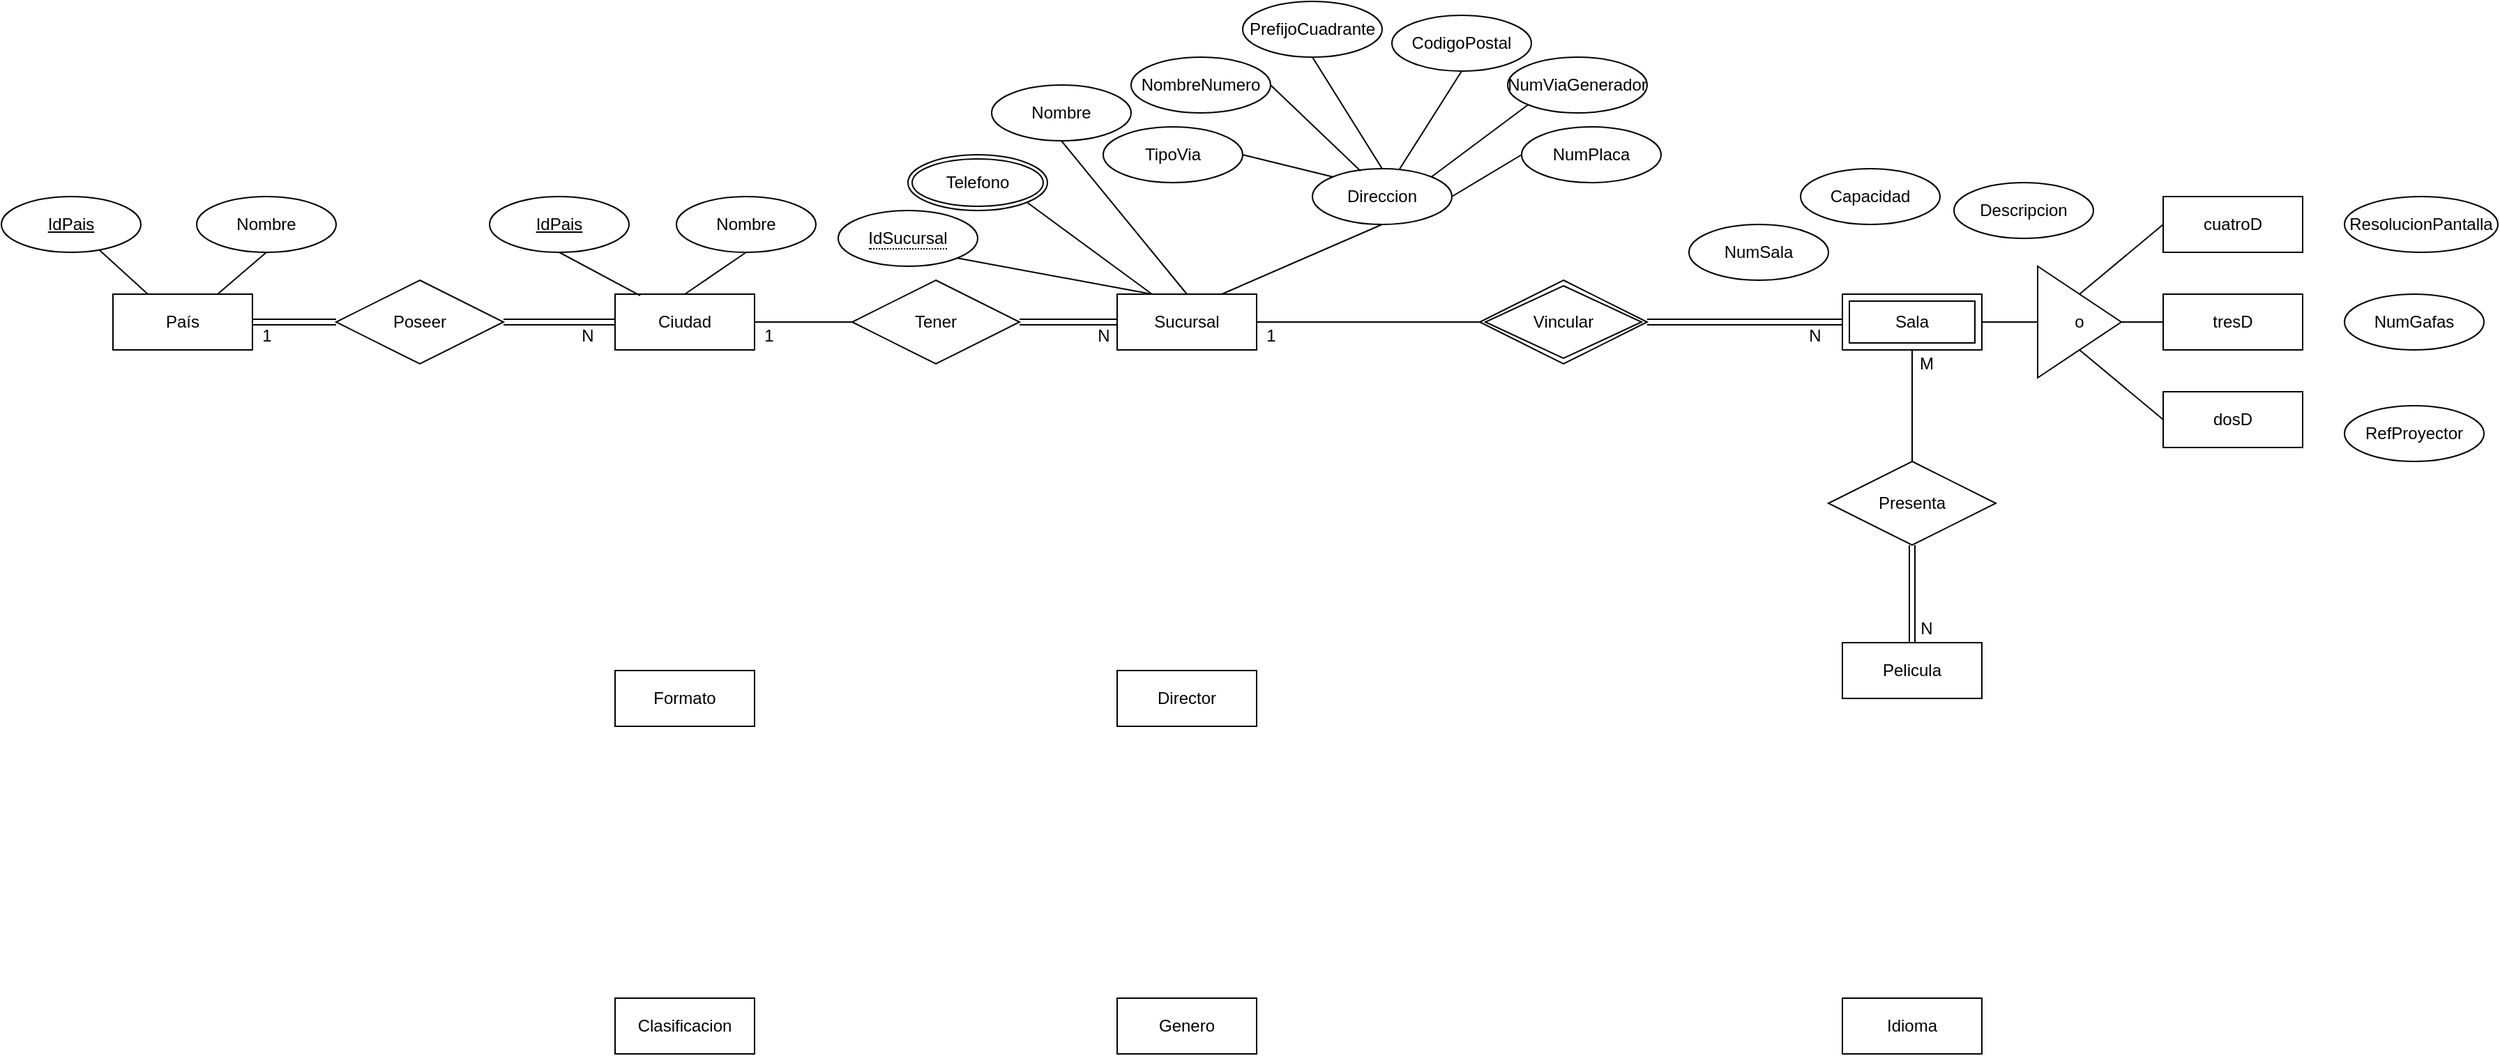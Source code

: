 <mxfile version="16.5.6" type="github">
  <diagram id="iKZTLfizrBLWF1osqMsN" name="Page-1">
    <mxGraphModel dx="1792" dy="1736" grid="1" gridSize="10" guides="1" tooltips="1" connect="1" arrows="1" fold="1" page="1" pageScale="1" pageWidth="827" pageHeight="1169" math="0" shadow="0">
      <root>
        <mxCell id="0" />
        <mxCell id="1" parent="0" />
        <mxCell id="ewGO8U9_hze2pfh3veyB-21" style="edgeStyle=none;rounded=0;orthogonalLoop=1;jettySize=auto;html=1;exitX=1;exitY=0.5;exitDx=0;exitDy=0;entryX=0;entryY=0.5;entryDx=0;entryDy=0;endArrow=none;endFill=0;startArrow=classic;startFill=1;shape=link;" edge="1" parent="1" source="ewGO8U9_hze2pfh3veyB-1" target="ewGO8U9_hze2pfh3veyB-20">
          <mxGeometry relative="1" as="geometry" />
        </mxCell>
        <mxCell id="ewGO8U9_hze2pfh3veyB-1" value="País" style="whiteSpace=wrap;html=1;align=center;" vertex="1" parent="1">
          <mxGeometry x="-90" y="90" width="100" height="40" as="geometry" />
        </mxCell>
        <mxCell id="ewGO8U9_hze2pfh3veyB-26" style="edgeStyle=none;rounded=0;orthogonalLoop=1;jettySize=auto;html=1;exitX=1;exitY=0.5;exitDx=0;exitDy=0;entryX=0;entryY=0.5;entryDx=0;entryDy=0;startArrow=none;startFill=0;endArrow=none;endFill=0;" edge="1" parent="1" source="ewGO8U9_hze2pfh3veyB-2" target="ewGO8U9_hze2pfh3veyB-25">
          <mxGeometry relative="1" as="geometry" />
        </mxCell>
        <mxCell id="ewGO8U9_hze2pfh3veyB-2" value="Ciudad" style="whiteSpace=wrap;html=1;align=center;" vertex="1" parent="1">
          <mxGeometry x="270" y="90" width="100" height="40" as="geometry" />
        </mxCell>
        <mxCell id="ewGO8U9_hze2pfh3veyB-3" value="Sucursal" style="whiteSpace=wrap;html=1;align=center;" vertex="1" parent="1">
          <mxGeometry x="630" y="90" width="100" height="40" as="geometry" />
        </mxCell>
        <mxCell id="ewGO8U9_hze2pfh3veyB-5" value="Pelicula" style="whiteSpace=wrap;html=1;align=center;" vertex="1" parent="1">
          <mxGeometry x="1150" y="340" width="100" height="40" as="geometry" />
        </mxCell>
        <mxCell id="ewGO8U9_hze2pfh3veyB-6" value="Idioma" style="whiteSpace=wrap;html=1;align=center;" vertex="1" parent="1">
          <mxGeometry x="1150" y="595" width="100" height="40" as="geometry" />
        </mxCell>
        <mxCell id="ewGO8U9_hze2pfh3veyB-7" value="Genero" style="whiteSpace=wrap;html=1;align=center;" vertex="1" parent="1">
          <mxGeometry x="630" y="595" width="100" height="40" as="geometry" />
        </mxCell>
        <mxCell id="ewGO8U9_hze2pfh3veyB-8" value="Clasificacion" style="whiteSpace=wrap;html=1;align=center;" vertex="1" parent="1">
          <mxGeometry x="270" y="595" width="100" height="40" as="geometry" />
        </mxCell>
        <mxCell id="ewGO8U9_hze2pfh3veyB-9" value="Director" style="whiteSpace=wrap;html=1;align=center;" vertex="1" parent="1">
          <mxGeometry x="630" y="360" width="100" height="40" as="geometry" />
        </mxCell>
        <mxCell id="ewGO8U9_hze2pfh3veyB-10" value="Formato" style="whiteSpace=wrap;html=1;align=center;" vertex="1" parent="1">
          <mxGeometry x="270" y="360" width="100" height="40" as="geometry" />
        </mxCell>
        <mxCell id="ewGO8U9_hze2pfh3veyB-16" style="rounded=0;orthogonalLoop=1;jettySize=auto;html=1;entryX=0.25;entryY=0;entryDx=0;entryDy=0;endArrow=none;endFill=0;" edge="1" parent="1" source="ewGO8U9_hze2pfh3veyB-12" target="ewGO8U9_hze2pfh3veyB-1">
          <mxGeometry relative="1" as="geometry" />
        </mxCell>
        <mxCell id="ewGO8U9_hze2pfh3veyB-12" value="IdPais" style="ellipse;whiteSpace=wrap;html=1;align=center;fontStyle=4;" vertex="1" parent="1">
          <mxGeometry x="-170" y="20" width="100" height="40" as="geometry" />
        </mxCell>
        <mxCell id="ewGO8U9_hze2pfh3veyB-17" style="rounded=0;orthogonalLoop=1;jettySize=auto;html=1;exitX=0.5;exitY=1;exitDx=0;exitDy=0;entryX=0.75;entryY=0;entryDx=0;entryDy=0;endArrow=none;endFill=0;" edge="1" parent="1" source="ewGO8U9_hze2pfh3veyB-13" target="ewGO8U9_hze2pfh3veyB-1">
          <mxGeometry relative="1" as="geometry" />
        </mxCell>
        <mxCell id="ewGO8U9_hze2pfh3veyB-13" value="Nombre" style="ellipse;whiteSpace=wrap;html=1;align=center;" vertex="1" parent="1">
          <mxGeometry x="-30" y="20" width="100" height="40" as="geometry" />
        </mxCell>
        <mxCell id="ewGO8U9_hze2pfh3veyB-18" style="edgeStyle=none;rounded=0;orthogonalLoop=1;jettySize=auto;html=1;exitX=0.5;exitY=1;exitDx=0;exitDy=0;entryX=0.18;entryY=0.026;entryDx=0;entryDy=0;entryPerimeter=0;endArrow=none;endFill=0;" edge="1" parent="1" source="ewGO8U9_hze2pfh3veyB-14" target="ewGO8U9_hze2pfh3veyB-2">
          <mxGeometry relative="1" as="geometry" />
        </mxCell>
        <mxCell id="ewGO8U9_hze2pfh3veyB-14" value="IdPais" style="ellipse;whiteSpace=wrap;html=1;align=center;fontStyle=4;" vertex="1" parent="1">
          <mxGeometry x="180" y="20" width="100" height="40" as="geometry" />
        </mxCell>
        <mxCell id="ewGO8U9_hze2pfh3veyB-19" style="edgeStyle=none;rounded=0;orthogonalLoop=1;jettySize=auto;html=1;exitX=0.5;exitY=1;exitDx=0;exitDy=0;entryX=0.5;entryY=0;entryDx=0;entryDy=0;endArrow=none;endFill=0;" edge="1" parent="1" source="ewGO8U9_hze2pfh3veyB-15" target="ewGO8U9_hze2pfh3veyB-2">
          <mxGeometry relative="1" as="geometry" />
        </mxCell>
        <mxCell id="ewGO8U9_hze2pfh3veyB-15" value="Nombre" style="ellipse;whiteSpace=wrap;html=1;align=center;" vertex="1" parent="1">
          <mxGeometry x="314" y="20" width="100" height="40" as="geometry" />
        </mxCell>
        <mxCell id="ewGO8U9_hze2pfh3veyB-22" style="edgeStyle=none;rounded=0;orthogonalLoop=1;jettySize=auto;html=1;exitX=1;exitY=0.5;exitDx=0;exitDy=0;entryX=0;entryY=0.5;entryDx=0;entryDy=0;endArrow=none;endFill=0;shape=link;" edge="1" parent="1" source="ewGO8U9_hze2pfh3veyB-20" target="ewGO8U9_hze2pfh3veyB-2">
          <mxGeometry relative="1" as="geometry" />
        </mxCell>
        <mxCell id="ewGO8U9_hze2pfh3veyB-20" value="Poseer" style="shape=rhombus;perimeter=rhombusPerimeter;whiteSpace=wrap;html=1;align=center;" vertex="1" parent="1">
          <mxGeometry x="70" y="80" width="120" height="60" as="geometry" />
        </mxCell>
        <mxCell id="ewGO8U9_hze2pfh3veyB-23" value="1" style="text;html=1;align=center;verticalAlign=middle;resizable=0;points=[];autosize=1;strokeColor=none;fillColor=none;" vertex="1" parent="1">
          <mxGeometry x="10" y="110" width="20" height="20" as="geometry" />
        </mxCell>
        <mxCell id="ewGO8U9_hze2pfh3veyB-24" value="N" style="text;html=1;align=center;verticalAlign=middle;resizable=0;points=[];autosize=1;strokeColor=none;fillColor=none;" vertex="1" parent="1">
          <mxGeometry x="240" y="110" width="20" height="20" as="geometry" />
        </mxCell>
        <mxCell id="ewGO8U9_hze2pfh3veyB-27" style="edgeStyle=none;rounded=0;orthogonalLoop=1;jettySize=auto;html=1;exitX=1;exitY=0.5;exitDx=0;exitDy=0;entryX=0;entryY=0.5;entryDx=0;entryDy=0;startArrow=none;startFill=0;endArrow=none;endFill=0;shape=link;" edge="1" parent="1" source="ewGO8U9_hze2pfh3veyB-25" target="ewGO8U9_hze2pfh3veyB-3">
          <mxGeometry relative="1" as="geometry" />
        </mxCell>
        <mxCell id="ewGO8U9_hze2pfh3veyB-25" value="Tener" style="shape=rhombus;perimeter=rhombusPerimeter;whiteSpace=wrap;html=1;align=center;" vertex="1" parent="1">
          <mxGeometry x="440" y="80" width="120" height="60" as="geometry" />
        </mxCell>
        <mxCell id="ewGO8U9_hze2pfh3veyB-28" value="1" style="text;html=1;align=center;verticalAlign=middle;resizable=0;points=[];autosize=1;strokeColor=none;fillColor=none;" vertex="1" parent="1">
          <mxGeometry x="370" y="110" width="20" height="20" as="geometry" />
        </mxCell>
        <mxCell id="ewGO8U9_hze2pfh3veyB-29" value="N" style="text;html=1;align=center;verticalAlign=middle;resizable=0;points=[];autosize=1;strokeColor=none;fillColor=none;" vertex="1" parent="1">
          <mxGeometry x="610" y="110" width="20" height="20" as="geometry" />
        </mxCell>
        <mxCell id="ewGO8U9_hze2pfh3veyB-75" style="edgeStyle=none;rounded=0;orthogonalLoop=1;jettySize=auto;html=1;exitX=1;exitY=0.5;exitDx=0;exitDy=0;entryX=0;entryY=0.5;entryDx=0;entryDy=0;startArrow=none;startFill=0;endArrow=none;endFill=0;" edge="1" parent="1" source="ewGO8U9_hze2pfh3veyB-33" target="ewGO8U9_hze2pfh3veyB-74">
          <mxGeometry relative="1" as="geometry" />
        </mxCell>
        <mxCell id="ewGO8U9_hze2pfh3veyB-86" style="edgeStyle=none;rounded=0;orthogonalLoop=1;jettySize=auto;html=1;exitX=0.5;exitY=1;exitDx=0;exitDy=0;entryX=0.5;entryY=0;entryDx=0;entryDy=0;startArrow=none;startFill=0;endArrow=none;endFill=0;" edge="1" parent="1" source="ewGO8U9_hze2pfh3veyB-33" target="ewGO8U9_hze2pfh3veyB-85">
          <mxGeometry relative="1" as="geometry" />
        </mxCell>
        <mxCell id="ewGO8U9_hze2pfh3veyB-33" value="Sala" style="shape=ext;margin=3;double=1;whiteSpace=wrap;html=1;align=center;" vertex="1" parent="1">
          <mxGeometry x="1150" y="90" width="100" height="40" as="geometry" />
        </mxCell>
        <mxCell id="ewGO8U9_hze2pfh3veyB-67" style="edgeStyle=none;rounded=0;orthogonalLoop=1;jettySize=auto;html=1;exitX=0;exitY=0.5;exitDx=0;exitDy=0;entryX=1;entryY=0.5;entryDx=0;entryDy=0;startArrow=none;startFill=0;endArrow=none;endFill=0;" edge="1" parent="1" source="ewGO8U9_hze2pfh3veyB-34" target="ewGO8U9_hze2pfh3veyB-3">
          <mxGeometry relative="1" as="geometry" />
        </mxCell>
        <mxCell id="ewGO8U9_hze2pfh3veyB-68" style="edgeStyle=none;rounded=0;orthogonalLoop=1;jettySize=auto;html=1;exitX=1;exitY=0.5;exitDx=0;exitDy=0;entryX=0;entryY=0.5;entryDx=0;entryDy=0;startArrow=none;startFill=0;endArrow=none;endFill=0;shape=link;" edge="1" parent="1" source="ewGO8U9_hze2pfh3veyB-34" target="ewGO8U9_hze2pfh3veyB-33">
          <mxGeometry relative="1" as="geometry" />
        </mxCell>
        <mxCell id="ewGO8U9_hze2pfh3veyB-34" value="Vincular" style="shape=rhombus;double=1;perimeter=rhombusPerimeter;whiteSpace=wrap;html=1;align=center;" vertex="1" parent="1">
          <mxGeometry x="890" y="80" width="120" height="60" as="geometry" />
        </mxCell>
        <mxCell id="ewGO8U9_hze2pfh3veyB-38" style="edgeStyle=none;rounded=0;orthogonalLoop=1;jettySize=auto;html=1;exitX=1;exitY=1;exitDx=0;exitDy=0;entryX=0.25;entryY=0;entryDx=0;entryDy=0;startArrow=none;startFill=0;endArrow=none;endFill=0;" edge="1" parent="1" source="ewGO8U9_hze2pfh3veyB-35" target="ewGO8U9_hze2pfh3veyB-3">
          <mxGeometry relative="1" as="geometry" />
        </mxCell>
        <mxCell id="ewGO8U9_hze2pfh3veyB-35" value="&lt;span style=&quot;border-bottom: 1px dotted&quot;&gt;IdSucursal&lt;/span&gt;" style="ellipse;whiteSpace=wrap;html=1;align=center;" vertex="1" parent="1">
          <mxGeometry x="430" y="30" width="100" height="40" as="geometry" />
        </mxCell>
        <mxCell id="ewGO8U9_hze2pfh3veyB-39" style="edgeStyle=none;rounded=0;orthogonalLoop=1;jettySize=auto;html=1;exitX=0.5;exitY=1;exitDx=0;exitDy=0;entryX=0.5;entryY=0;entryDx=0;entryDy=0;startArrow=none;startFill=0;endArrow=none;endFill=0;" edge="1" parent="1" source="ewGO8U9_hze2pfh3veyB-37" target="ewGO8U9_hze2pfh3veyB-3">
          <mxGeometry relative="1" as="geometry" />
        </mxCell>
        <mxCell id="ewGO8U9_hze2pfh3veyB-37" value="Nombre" style="ellipse;whiteSpace=wrap;html=1;align=center;" vertex="1" parent="1">
          <mxGeometry x="540" y="-60" width="100" height="40" as="geometry" />
        </mxCell>
        <mxCell id="ewGO8U9_hze2pfh3veyB-41" style="edgeStyle=none;rounded=0;orthogonalLoop=1;jettySize=auto;html=1;exitX=0.5;exitY=1;exitDx=0;exitDy=0;entryX=0.75;entryY=0;entryDx=0;entryDy=0;startArrow=none;startFill=0;endArrow=none;endFill=0;" edge="1" parent="1" source="ewGO8U9_hze2pfh3veyB-40" target="ewGO8U9_hze2pfh3veyB-3">
          <mxGeometry relative="1" as="geometry" />
        </mxCell>
        <mxCell id="ewGO8U9_hze2pfh3veyB-40" value="Direccion" style="ellipse;whiteSpace=wrap;html=1;align=center;" vertex="1" parent="1">
          <mxGeometry x="770" width="100" height="40" as="geometry" />
        </mxCell>
        <mxCell id="ewGO8U9_hze2pfh3veyB-57" style="edgeStyle=none;rounded=0;orthogonalLoop=1;jettySize=auto;html=1;exitX=1;exitY=0.5;exitDx=0;exitDy=0;entryX=0;entryY=0;entryDx=0;entryDy=0;startArrow=none;startFill=0;endArrow=none;endFill=0;" edge="1" parent="1" source="ewGO8U9_hze2pfh3veyB-42" target="ewGO8U9_hze2pfh3veyB-40">
          <mxGeometry relative="1" as="geometry" />
        </mxCell>
        <mxCell id="ewGO8U9_hze2pfh3veyB-42" value="TipoVia" style="ellipse;whiteSpace=wrap;html=1;align=center;" vertex="1" parent="1">
          <mxGeometry x="620" y="-30" width="100" height="40" as="geometry" />
        </mxCell>
        <mxCell id="ewGO8U9_hze2pfh3veyB-58" style="edgeStyle=none;rounded=0;orthogonalLoop=1;jettySize=auto;html=1;exitX=1;exitY=0.5;exitDx=0;exitDy=0;entryX=0.345;entryY=0.041;entryDx=0;entryDy=0;entryPerimeter=0;startArrow=none;startFill=0;endArrow=none;endFill=0;" edge="1" parent="1" source="ewGO8U9_hze2pfh3veyB-43" target="ewGO8U9_hze2pfh3veyB-40">
          <mxGeometry relative="1" as="geometry" />
        </mxCell>
        <mxCell id="ewGO8U9_hze2pfh3veyB-43" value="NombreNumero" style="ellipse;whiteSpace=wrap;html=1;align=center;" vertex="1" parent="1">
          <mxGeometry x="640" y="-80" width="100" height="40" as="geometry" />
        </mxCell>
        <mxCell id="ewGO8U9_hze2pfh3veyB-59" style="edgeStyle=none;rounded=0;orthogonalLoop=1;jettySize=auto;html=1;exitX=0.5;exitY=1;exitDx=0;exitDy=0;entryX=0.5;entryY=0;entryDx=0;entryDy=0;startArrow=none;startFill=0;endArrow=none;endFill=0;" edge="1" parent="1" source="ewGO8U9_hze2pfh3veyB-44" target="ewGO8U9_hze2pfh3veyB-40">
          <mxGeometry relative="1" as="geometry" />
        </mxCell>
        <mxCell id="ewGO8U9_hze2pfh3veyB-44" value="PrefijoCuadrante" style="ellipse;whiteSpace=wrap;html=1;align=center;" vertex="1" parent="1">
          <mxGeometry x="720" y="-120" width="100" height="40" as="geometry" />
        </mxCell>
        <mxCell id="ewGO8U9_hze2pfh3veyB-50" style="edgeStyle=none;rounded=0;orthogonalLoop=1;jettySize=auto;html=1;exitX=1;exitY=1;exitDx=0;exitDy=0;entryX=0.25;entryY=0;entryDx=0;entryDy=0;startArrow=none;startFill=0;endArrow=none;endFill=0;" edge="1" parent="1" source="ewGO8U9_hze2pfh3veyB-48" target="ewGO8U9_hze2pfh3veyB-3">
          <mxGeometry relative="1" as="geometry" />
        </mxCell>
        <mxCell id="ewGO8U9_hze2pfh3veyB-48" value="Telefono" style="ellipse;shape=doubleEllipse;margin=3;whiteSpace=wrap;html=1;align=center;" vertex="1" parent="1">
          <mxGeometry x="480" y="-10" width="100" height="40" as="geometry" />
        </mxCell>
        <mxCell id="ewGO8U9_hze2pfh3veyB-60" style="edgeStyle=none;rounded=0;orthogonalLoop=1;jettySize=auto;html=1;exitX=0.5;exitY=1;exitDx=0;exitDy=0;startArrow=none;startFill=0;endArrow=none;endFill=0;" edge="1" parent="1" source="ewGO8U9_hze2pfh3veyB-52" target="ewGO8U9_hze2pfh3veyB-40">
          <mxGeometry relative="1" as="geometry" />
        </mxCell>
        <mxCell id="ewGO8U9_hze2pfh3veyB-52" value="CodigoPostal&lt;span style=&quot;color: rgba(0 , 0 , 0 , 0) ; font-family: monospace ; font-size: 0px&quot;&gt;%3CmxGraphModel%3E%3Croot%3E%3CmxCell%20id%3D%220%22%2F%3E%3CmxCell%20id%3D%221%22%20parent%3D%220%22%2F%3E%3CmxCell%20id%3D%222%22%20value%3D%22PrefijoCuadrante%22%20style%3D%22ellipse%3BwhiteSpace%3Dwrap%3Bhtml%3D1%3Balign%3Dcenter%3B%22%20vertex%3D%221%22%20parent%3D%221%22%3E%3CmxGeometry%20x%3D%22810%22%20y%3D%22-130%22%20width%3D%22100%22%20height%3D%2240%22%20as%3D%22geometry%22%2F%3E%3C%2FmxCell%3E%3C%2Froot%3E%3C%2FmxGraphModel%3E&lt;/span&gt;&lt;span style=&quot;color: rgba(0 , 0 , 0 , 0) ; font-family: monospace ; font-size: 0px&quot;&gt;%3CmxGraphModel%3E%3Croot%3E%3CmxCell%20id%3D%220%22%2F%3E%3CmxCell%20id%3D%221%22%20parent%3D%220%22%2F%3E%3CmxCell%20id%3D%222%22%20value%3D%22PrefijoCuadrante%22%20style%3D%22ellipse%3BwhiteSpace%3Dwrap%3Bhtml%3D1%3Balign%3Dcenter%3B%22%20vertex%3D%221%22%20parent%3D%221%22%3E%3CmxGeometry%20x%3D%22810%22%20y%3D%22-130%22%20width%3D%22100%22%20height%3D%2240%22%20as%3D%22geometry%22%2F%3E%3C%2FmxCell%3E%3C%2Froot%3E%3C%2FmxGraphModel%3E&lt;/span&gt;" style="ellipse;whiteSpace=wrap;html=1;align=center;" vertex="1" parent="1">
          <mxGeometry x="827" y="-110" width="100" height="40" as="geometry" />
        </mxCell>
        <mxCell id="ewGO8U9_hze2pfh3veyB-66" style="edgeStyle=none;rounded=0;orthogonalLoop=1;jettySize=auto;html=1;exitX=0;exitY=0.5;exitDx=0;exitDy=0;entryX=1;entryY=0.5;entryDx=0;entryDy=0;startArrow=none;startFill=0;endArrow=none;endFill=0;" edge="1" parent="1" source="ewGO8U9_hze2pfh3veyB-53" target="ewGO8U9_hze2pfh3veyB-40">
          <mxGeometry relative="1" as="geometry" />
        </mxCell>
        <mxCell id="ewGO8U9_hze2pfh3veyB-53" value="NumPlaca" style="ellipse;whiteSpace=wrap;html=1;align=center;" vertex="1" parent="1">
          <mxGeometry x="920" y="-30" width="100" height="40" as="geometry" />
        </mxCell>
        <mxCell id="ewGO8U9_hze2pfh3veyB-65" style="edgeStyle=none;rounded=0;orthogonalLoop=1;jettySize=auto;html=1;exitX=0;exitY=1;exitDx=0;exitDy=0;entryX=1;entryY=0;entryDx=0;entryDy=0;startArrow=none;startFill=0;endArrow=none;endFill=0;" edge="1" parent="1" source="ewGO8U9_hze2pfh3veyB-54" target="ewGO8U9_hze2pfh3veyB-40">
          <mxGeometry relative="1" as="geometry" />
        </mxCell>
        <mxCell id="ewGO8U9_hze2pfh3veyB-54" value="NumViaGenerador" style="ellipse;whiteSpace=wrap;html=1;align=center;" vertex="1" parent="1">
          <mxGeometry x="910" y="-80" width="100" height="40" as="geometry" />
        </mxCell>
        <mxCell id="ewGO8U9_hze2pfh3veyB-69" value="N" style="text;html=1;align=center;verticalAlign=middle;resizable=0;points=[];autosize=1;strokeColor=none;fillColor=none;" vertex="1" parent="1">
          <mxGeometry x="1120" y="110" width="20" height="20" as="geometry" />
        </mxCell>
        <mxCell id="ewGO8U9_hze2pfh3veyB-70" value="1" style="text;html=1;align=center;verticalAlign=middle;resizable=0;points=[];autosize=1;strokeColor=none;fillColor=none;" vertex="1" parent="1">
          <mxGeometry x="730" y="110" width="20" height="20" as="geometry" />
        </mxCell>
        <mxCell id="ewGO8U9_hze2pfh3veyB-71" value="tresD" style="whiteSpace=wrap;html=1;align=center;" vertex="1" parent="1">
          <mxGeometry x="1380" y="90" width="100" height="40" as="geometry" />
        </mxCell>
        <mxCell id="ewGO8U9_hze2pfh3veyB-72" value="cuatroD" style="whiteSpace=wrap;html=1;align=center;" vertex="1" parent="1">
          <mxGeometry x="1380" y="20" width="100" height="40" as="geometry" />
        </mxCell>
        <mxCell id="ewGO8U9_hze2pfh3veyB-73" value="dosD" style="whiteSpace=wrap;html=1;align=center;" vertex="1" parent="1">
          <mxGeometry x="1380" y="160" width="100" height="40" as="geometry" />
        </mxCell>
        <mxCell id="ewGO8U9_hze2pfh3veyB-76" style="edgeStyle=none;rounded=0;orthogonalLoop=1;jettySize=auto;html=1;exitX=0.5;exitY=0;exitDx=0;exitDy=0;entryX=0;entryY=0.5;entryDx=0;entryDy=0;startArrow=none;startFill=0;endArrow=none;endFill=0;" edge="1" parent="1" source="ewGO8U9_hze2pfh3veyB-74" target="ewGO8U9_hze2pfh3veyB-72">
          <mxGeometry relative="1" as="geometry" />
        </mxCell>
        <mxCell id="ewGO8U9_hze2pfh3veyB-77" style="edgeStyle=none;rounded=0;orthogonalLoop=1;jettySize=auto;html=1;exitX=1;exitY=0.5;exitDx=0;exitDy=0;entryX=0;entryY=0.5;entryDx=0;entryDy=0;startArrow=none;startFill=0;endArrow=none;endFill=0;" edge="1" parent="1" source="ewGO8U9_hze2pfh3veyB-74" target="ewGO8U9_hze2pfh3veyB-71">
          <mxGeometry relative="1" as="geometry" />
        </mxCell>
        <mxCell id="ewGO8U9_hze2pfh3veyB-78" style="edgeStyle=none;rounded=0;orthogonalLoop=1;jettySize=auto;html=1;exitX=0.5;exitY=1;exitDx=0;exitDy=0;entryX=0;entryY=0.5;entryDx=0;entryDy=0;startArrow=none;startFill=0;endArrow=none;endFill=0;" edge="1" parent="1" source="ewGO8U9_hze2pfh3veyB-74" target="ewGO8U9_hze2pfh3veyB-73">
          <mxGeometry relative="1" as="geometry" />
        </mxCell>
        <mxCell id="ewGO8U9_hze2pfh3veyB-74" value="o" style="triangle;whiteSpace=wrap;html=1;rotation=0;" vertex="1" parent="1">
          <mxGeometry x="1290" y="70" width="60" height="80" as="geometry" />
        </mxCell>
        <mxCell id="ewGO8U9_hze2pfh3veyB-79" value="NumSala" style="ellipse;whiteSpace=wrap;html=1;align=center;" vertex="1" parent="1">
          <mxGeometry x="1040" y="40" width="100" height="40" as="geometry" />
        </mxCell>
        <mxCell id="ewGO8U9_hze2pfh3veyB-80" value="Capacidad&lt;span style=&quot;color: rgba(0 , 0 , 0 , 0) ; font-family: monospace ; font-size: 0px&quot;&gt;%3CmxGraphModel%3E%3Croot%3E%3CmxCell%20id%3D%220%22%2F%3E%3CmxCell%20id%3D%221%22%20parent%3D%220%22%2F%3E%3CmxCell%20id%3D%222%22%20value%3D%22CodigoPostal%26lt%3Bspan%20style%3D%26quot%3Bcolor%3A%20rgba(0%20%2C%200%20%2C%200%20%2C%200)%20%3B%20font-family%3A%20monospace%20%3B%20font-size%3A%200px%26quot%3B%26gt%3B%253CmxGraphModel%253E%253Croot%253E%253CmxCell%2520id%253D%25220%2522%252F%253E%253CmxCell%2520id%253D%25221%2522%2520parent%253D%25220%2522%252F%253E%253CmxCell%2520id%253D%25222%2522%2520value%253D%2522PrefijoCuadrante%2522%2520style%253D%2522ellipse%253BwhiteSpace%253Dwrap%253Bhtml%253D1%253Balign%253Dcenter%253B%2522%2520vertex%253D%25221%2522%2520parent%253D%25221%2522%253E%253CmxGeometry%2520x%253D%2522810%2522%2520y%253D%2522-130%2522%2520width%253D%2522100%2522%2520height%253D%252240%2522%2520as%253D%2522geometry%2522%252F%253E%253C%252FmxCell%253E%253C%252Froot%253E%253C%252FmxGraphModel%253E%26lt%3B%2Fspan%26gt%3B%26lt%3Bspan%20style%3D%26quot%3Bcolor%3A%20rgba(0%20%2C%200%20%2C%200%20%2C%200)%20%3B%20font-family%3A%20monospace%20%3B%20font-size%3A%200px%26quot%3B%26gt%3B%253CmxGraphModel%253E%253Croot%253E%253CmxCell%2520id%253D%25220%2522%252F%253E%253CmxCell%2520id%253D%25221%2522%2520parent%253D%25220%2522%252F%253E%253CmxCell%2520id%253D%25222%2522%2520value%253D%2522PrefijoCuadrante%2522%2520style%253D%2522ellipse%253BwhiteSpace%253Dwrap%253Bhtml%253D1%253Balign%253Dcenter%253B%2522%2520vertex%253D%25221%2522%2520parent%253D%25221%2522%253E%253CmxGeometry%2520x%253D%2522810%2522%2520y%253D%2522-130%2522%2520width%253D%2522100%2522%2520height%253D%252240%2522%2520as%253D%2522geometry%2522%252F%253E%253C%252FmxCell%253E%253C%252Froot%253E%253C%252FmxGraphModel%253E%26lt%3B%2Fspan%26gt%3B%22%20style%3D%22ellipse%3BwhiteSpace%3Dwrap%3Bhtml%3D1%3Balign%3Dcenter%3B%22%20vertex%3D%221%22%20parent%3D%221%22%3E%3CmxGeometry%20x%3D%22890%22%20y%3D%22-90%22%20width%3D%22100%22%20height%3D%2240%22%20as%3D%22geometry%22%2F%3E%3C%2FmxCell%3E%3C%2Froot%3E%3C%2FmxGraphModel%3E&lt;/span&gt;" style="ellipse;whiteSpace=wrap;html=1;align=center;" vertex="1" parent="1">
          <mxGeometry x="1120" width="100" height="40" as="geometry" />
        </mxCell>
        <mxCell id="ewGO8U9_hze2pfh3veyB-81" value="Descripcion&lt;span style=&quot;color: rgba(0 , 0 , 0 , 0) ; font-family: monospace ; font-size: 0px&quot;&gt;%3CmxGraphModel%3E%3Croot%3E%3CmxCell%20id%3D%220%22%2F%3E%3CmxCell%20id%3D%221%22%20parent%3D%220%22%2F%3E%3CmxCell%20id%3D%222%22%20value%3D%22CodigoPostal%26lt%3Bspan%20style%3D%26quot%3Bcolor%3A%20rgba(0%20%2C%200%20%2C%200%20%2C%200)%20%3B%20font-family%3A%20monospace%20%3B%20font-size%3A%200px%26quot%3B%26gt%3B%253CmxGraphModel%253E%253Croot%253E%253CmxCell%2520id%253D%25220%2522%252F%253E%253CmxCell%2520id%253D%25221%2522%2520parent%253D%25220%2522%252F%253E%253CmxCell%2520id%253D%25222%2522%2520value%253D%2522PrefijoCuadrante%2522%2520style%253D%2522ellipse%253BwhiteSpace%253Dwrap%253Bhtml%253D1%253Balign%253Dcenter%253B%2522%2520vertex%253D%25221%2522%2520parent%253D%25221%2522%253E%253CmxGeometry%2520x%253D%2522810%2522%2520y%253D%2522-130%2522%2520width%253D%2522100%2522%2520height%253D%252240%2522%2520as%253D%2522geometry%2522%252F%253E%253C%252FmxCell%253E%253C%252Froot%253E%253C%252FmxGraphModel%253E%26lt%3B%2Fspan%26gt%3B%26lt%3Bspan%20style%3D%26quot%3Bcolor%3A%20rgba(0%20%2C%200%20%2C%200%20%2C%200)%20%3B%20font-family%3A%20monospace%20%3B%20font-size%3A%200px%26quot%3B%26gt%3B%253CmxGraphModel%253E%253Croot%253E%253CmxCell%2520id%253D%25220%2522%252F%253E%253CmxCell%2520id%253D%25221%2522%2520parent%253D%25220%2522%252F%253E%253CmxCell%2520id%253D%25222%2522%2520value%253D%2522PrefijoCuadrante%2522%2520style%253D%2522ellipse%253BwhiteSpace%253Dwrap%253Bhtml%253D1%253Balign%253Dcenter%253B%2522%2520vertex%253D%25221%2522%2520parent%253D%25221%2522%253E%253CmxGeometry%2520x%253D%2522810%2522%2520y%253D%2522-130%2522%2520width%253D%2522100%2522%2520height%253D%252240%2522%2520as%253D%2522geometry%2522%252F%253E%253C%252FmxCell%253E%253C%252Froot%253E%253C%252FmxGraphModel%253E%26lt%3B%2Fspan%26gt%3B%22%20style%3D%22ellipse%3BwhiteSpace%3Dwrap%3Bhtml%3D1%3Balign%3Dcenter%3B%22%20vertex%3D%221%22%20parent%3D%221%22%3E%3CmxGeometry%20x%3D%22890%22%20y%3D%22-90%22%20width%3D%22100%22%20height%3D%2240%22%20as%3D%22geometry%22%2F%3E%3C%2FmxCell%3E%3C%2Froot%3E%3C%2FmxGraphModel%3E&lt;/span&gt;" style="ellipse;whiteSpace=wrap;html=1;align=center;" vertex="1" parent="1">
          <mxGeometry x="1230" y="10" width="100" height="40" as="geometry" />
        </mxCell>
        <mxCell id="ewGO8U9_hze2pfh3veyB-82" value="ResolucionPantalla" style="ellipse;whiteSpace=wrap;html=1;align=center;" vertex="1" parent="1">
          <mxGeometry x="1510" y="20" width="110" height="40" as="geometry" />
        </mxCell>
        <mxCell id="ewGO8U9_hze2pfh3veyB-83" value="NumGafas" style="ellipse;whiteSpace=wrap;html=1;align=center;" vertex="1" parent="1">
          <mxGeometry x="1510" y="90" width="100" height="40" as="geometry" />
        </mxCell>
        <mxCell id="ewGO8U9_hze2pfh3veyB-84" value="RefProyector&lt;span style=&quot;color: rgba(0 , 0 , 0 , 0) ; font-family: monospace ; font-size: 0px&quot;&gt;%3CmxGraphModel%3E%3Croot%3E%3CmxCell%20id%3D%220%22%2F%3E%3CmxCell%20id%3D%221%22%20parent%3D%220%22%2F%3E%3CmxCell%20id%3D%222%22%20value%3D%22CodigoPostal%26lt%3Bspan%20style%3D%26quot%3Bcolor%3A%20rgba(0%20%2C%200%20%2C%200%20%2C%200)%20%3B%20font-family%3A%20monospace%20%3B%20font-size%3A%200px%26quot%3B%26gt%3B%253CmxGraphModel%253E%253Croot%253E%253CmxCell%2520id%253D%25220%2522%252F%253E%253CmxCell%2520id%253D%25221%2522%2520parent%253D%25220%2522%252F%253E%253CmxCell%2520id%253D%25222%2522%2520value%253D%2522PrefijoCuadrante%2522%2520style%253D%2522ellipse%253BwhiteSpace%253Dwrap%253Bhtml%253D1%253Balign%253Dcenter%253B%2522%2520vertex%253D%25221%2522%2520parent%253D%25221%2522%253E%253CmxGeometry%2520x%253D%2522810%2522%2520y%253D%2522-130%2522%2520width%253D%2522100%2522%2520height%253D%252240%2522%2520as%253D%2522geometry%2522%252F%253E%253C%252FmxCell%253E%253C%252Froot%253E%253C%252FmxGraphModel%253E%26lt%3B%2Fspan%26gt%3B%26lt%3Bspan%20style%3D%26quot%3Bcolor%3A%20rgba(0%20%2C%200%20%2C%200%20%2C%200)%20%3B%20font-family%3A%20monospace%20%3B%20font-size%3A%200px%26quot%3B%26gt%3B%253CmxGraphModel%253E%253Croot%253E%253CmxCell%2520id%253D%25220%2522%252F%253E%253CmxCell%2520id%253D%25221%2522%2520parent%253D%25220%2522%252F%253E%253CmxCell%2520id%253D%25222%2522%2520value%253D%2522PrefijoCuadrante%2522%2520style%253D%2522ellipse%253BwhiteSpace%253Dwrap%253Bhtml%253D1%253Balign%253Dcenter%253B%2522%2520vertex%253D%25221%2522%2520parent%253D%25221%2522%253E%253CmxGeometry%2520x%253D%2522810%2522%2520y%253D%2522-130%2522%2520width%253D%2522100%2522%2520height%253D%252240%2522%2520as%253D%2522geometry%2522%252F%253E%253C%252FmxCell%253E%253C%252Froot%253E%253C%252FmxGraphModel%253E%26lt%3B%2Fspan%26gt%3B%22%20style%3D%22ellipse%3BwhiteSpace%3Dwrap%3Bhtml%3D1%3Balign%3Dcenter%3B%22%20vertex%3D%221%22%20parent%3D%221%22%3E%3CmxGeometry%20x%3D%22890%22%20y%3D%22-90%22%20width%3D%22100%22%20height%3D%2240%22%20as%3D%22geometry%22%2F%3E%3C%2FmxCell%3E%3C%2Froot%3E%3C%2FmxGraphModel%3E&lt;/span&gt;" style="ellipse;whiteSpace=wrap;html=1;align=center;" vertex="1" parent="1">
          <mxGeometry x="1510" y="170" width="100" height="40" as="geometry" />
        </mxCell>
        <mxCell id="ewGO8U9_hze2pfh3veyB-87" style="edgeStyle=none;rounded=0;orthogonalLoop=1;jettySize=auto;html=1;exitX=0.5;exitY=1;exitDx=0;exitDy=0;entryX=0.5;entryY=0;entryDx=0;entryDy=0;startArrow=none;startFill=0;endArrow=none;endFill=0;shape=link;" edge="1" parent="1" source="ewGO8U9_hze2pfh3veyB-85" target="ewGO8U9_hze2pfh3veyB-5">
          <mxGeometry relative="1" as="geometry" />
        </mxCell>
        <mxCell id="ewGO8U9_hze2pfh3veyB-85" value="Presenta" style="shape=rhombus;perimeter=rhombusPerimeter;whiteSpace=wrap;html=1;align=center;" vertex="1" parent="1">
          <mxGeometry x="1140" y="210" width="120" height="60" as="geometry" />
        </mxCell>
        <mxCell id="ewGO8U9_hze2pfh3veyB-88" value="N" style="text;html=1;align=center;verticalAlign=middle;resizable=0;points=[];autosize=1;strokeColor=none;fillColor=none;" vertex="1" parent="1">
          <mxGeometry x="1200" y="320" width="20" height="20" as="geometry" />
        </mxCell>
        <mxCell id="ewGO8U9_hze2pfh3veyB-89" value="M" style="text;html=1;align=center;verticalAlign=middle;resizable=0;points=[];autosize=1;strokeColor=none;fillColor=none;" vertex="1" parent="1">
          <mxGeometry x="1195" y="130" width="30" height="20" as="geometry" />
        </mxCell>
      </root>
    </mxGraphModel>
  </diagram>
</mxfile>
